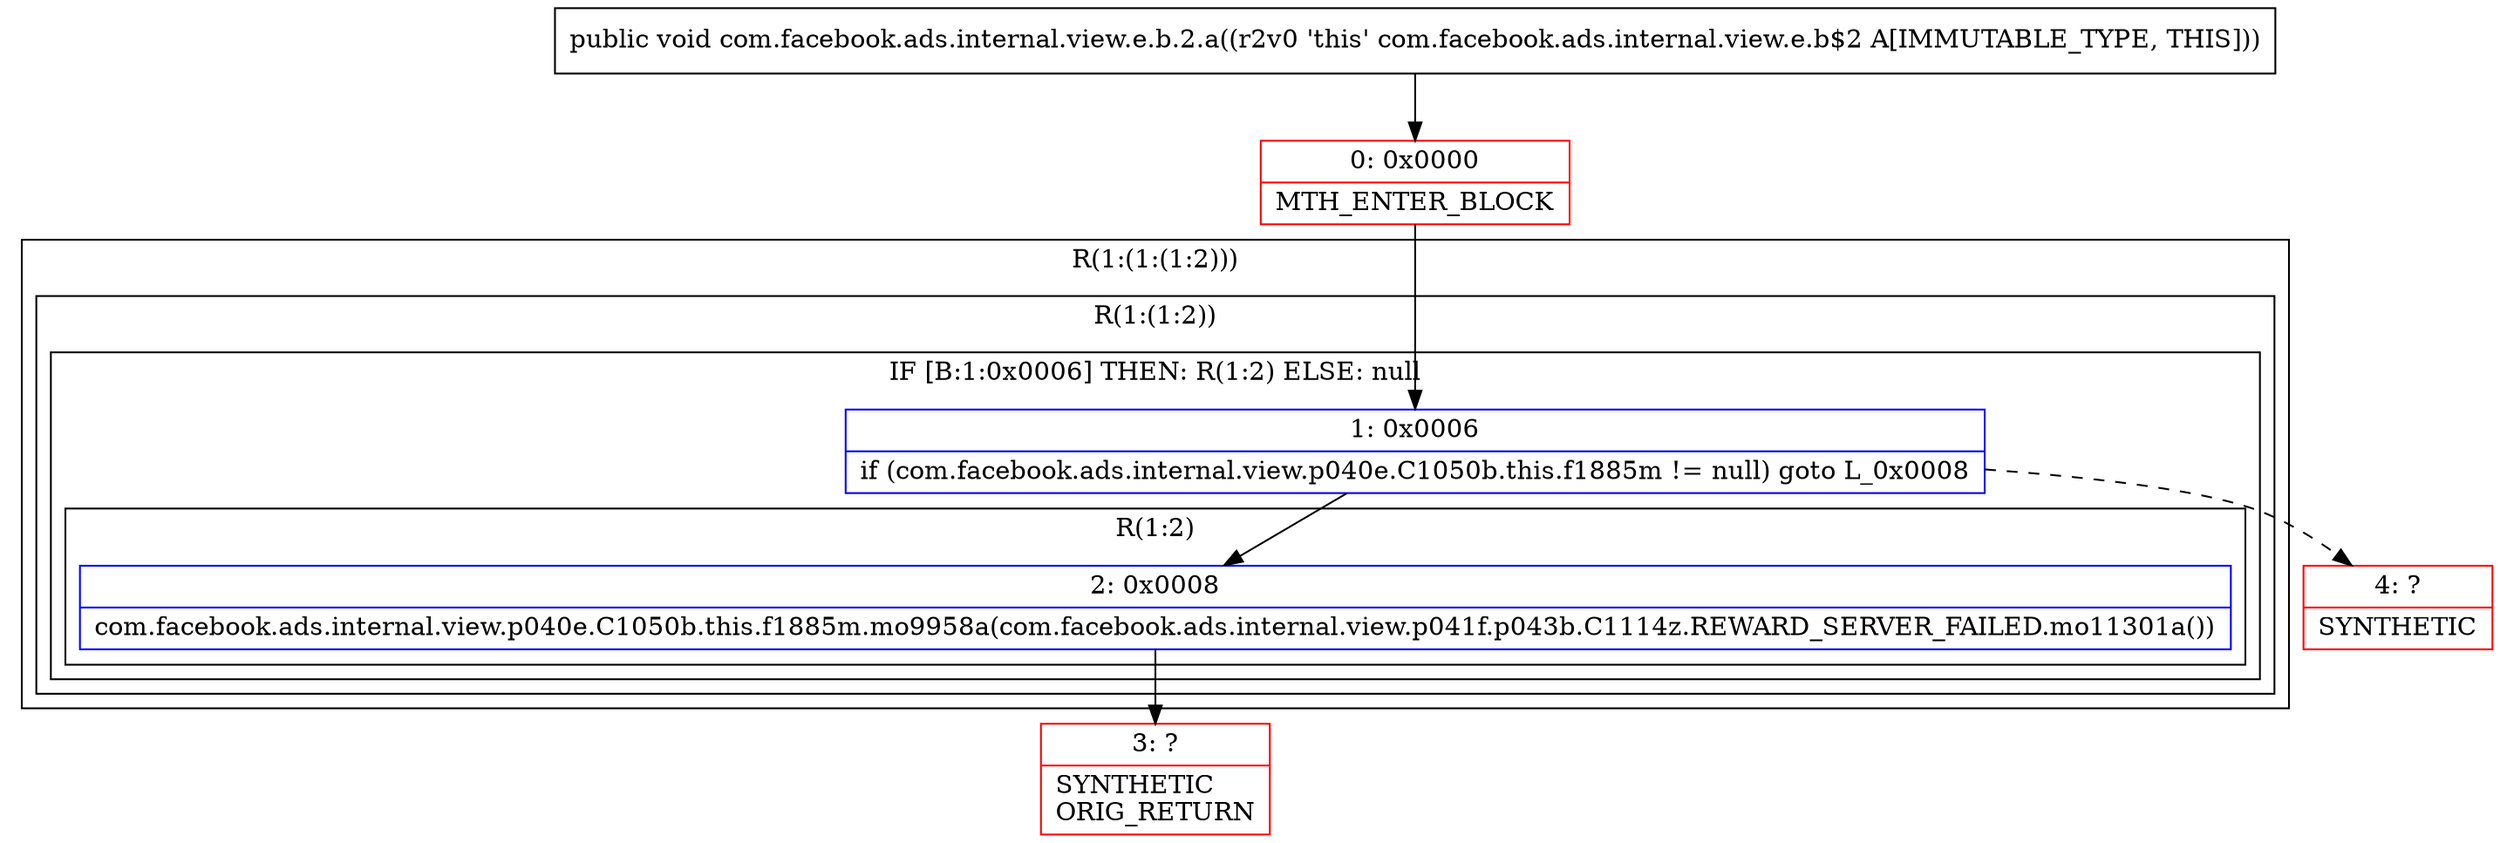 digraph "CFG forcom.facebook.ads.internal.view.e.b.2.a()V" {
subgraph cluster_Region_1898438285 {
label = "R(1:(1:(1:2)))";
node [shape=record,color=blue];
subgraph cluster_Region_1901262754 {
label = "R(1:(1:2))";
node [shape=record,color=blue];
subgraph cluster_IfRegion_1895644297 {
label = "IF [B:1:0x0006] THEN: R(1:2) ELSE: null";
node [shape=record,color=blue];
Node_1 [shape=record,label="{1\:\ 0x0006|if (com.facebook.ads.internal.view.p040e.C1050b.this.f1885m != null) goto L_0x0008\l}"];
subgraph cluster_Region_1471030097 {
label = "R(1:2)";
node [shape=record,color=blue];
Node_2 [shape=record,label="{2\:\ 0x0008|com.facebook.ads.internal.view.p040e.C1050b.this.f1885m.mo9958a(com.facebook.ads.internal.view.p041f.p043b.C1114z.REWARD_SERVER_FAILED.mo11301a())\l}"];
}
}
}
}
Node_0 [shape=record,color=red,label="{0\:\ 0x0000|MTH_ENTER_BLOCK\l}"];
Node_3 [shape=record,color=red,label="{3\:\ ?|SYNTHETIC\lORIG_RETURN\l}"];
Node_4 [shape=record,color=red,label="{4\:\ ?|SYNTHETIC\l}"];
MethodNode[shape=record,label="{public void com.facebook.ads.internal.view.e.b.2.a((r2v0 'this' com.facebook.ads.internal.view.e.b$2 A[IMMUTABLE_TYPE, THIS])) }"];
MethodNode -> Node_0;
Node_1 -> Node_2;
Node_1 -> Node_4[style=dashed];
Node_2 -> Node_3;
Node_0 -> Node_1;
}

